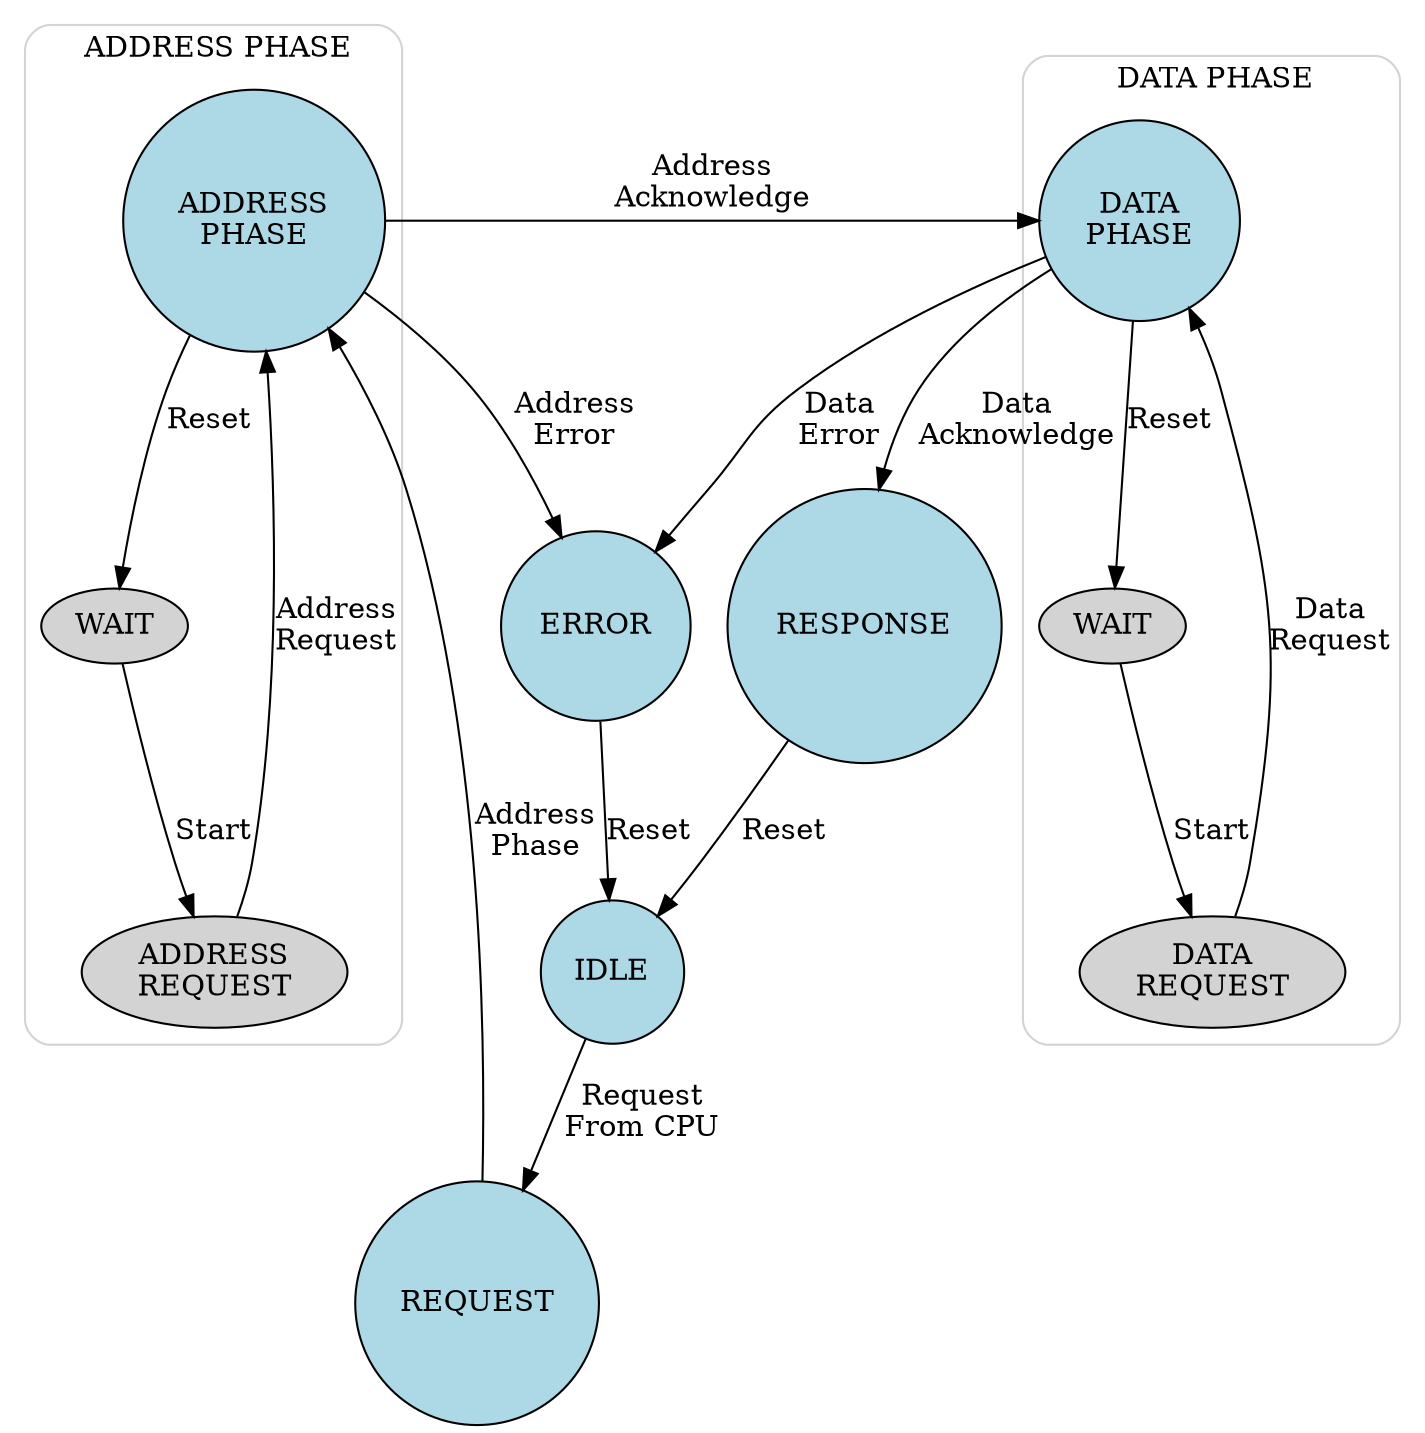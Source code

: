 digraph behavioral_state_biu {
  node [shape = circle, style=filled, fillcolor=lightblue];
  
  // Estados
  IDLE [label="IDLE"];
  REQUEST [label="REQUEST"];
  ADDRESS_PHASE [label="ADDRESS\nPHASE"];
  DATA_PHASE [label="DATA\nPHASE"];
  RESPONSE [label="RESPONSE"];
  ERROR [label="ERROR"];

  // Transiciones
  IDLE -> REQUEST [label="Request\nFrom CPU"];
  REQUEST -> ADDRESS_PHASE [label="Address\nPhase"];
  ADDRESS_PHASE -> DATA_PHASE [label="Address\nAcknowledge"];
  ADDRESS_PHASE -> ERROR [label="Address\nError"];
  DATA_PHASE -> RESPONSE [label="Data\nAcknowledge"];
  DATA_PHASE -> ERROR [label="Data\nError"];
  RESPONSE -> IDLE [label="Reset"];
  ERROR -> IDLE [label="Reset"];
  
  // Subestados de la fase de dirección
  subgraph cluster_address_phase {
    label = " ADDRESS PHASE";
    style = rounded;
    color = lightgrey;
    node [shape=ellipse, style=filled, fillcolor=lightgrey];
    WAIT_ADDRESS [label="WAIT"];
    ADDRESS_REQUEST [label="ADDRESS\nREQUEST"];
    WAIT_ADDRESS -> ADDRESS_REQUEST [label="Start"];
    ADDRESS_REQUEST -> ADDRESS_PHASE [label="Address\nRequest"];
    ADDRESS_PHASE -> WAIT_ADDRESS [label="Reset"];
  }

  // Subestados de la fase de datos
  subgraph cluster_data_phase {
    label = " DATA PHASE";
    style = rounded;
    color = lightgrey;
    node [shape=ellipse, style=filled, fillcolor=lightgrey];
    WAIT_DATA [label="WAIT"];
    DATA_REQUEST [label="DATA\nREQUEST"];
    WAIT_DATA -> DATA_REQUEST [label="Start"];
    DATA_REQUEST -> DATA_PHASE [label="Data\nRequest"];
    DATA_PHASE -> WAIT_DATA [label="Reset"];
  }
}